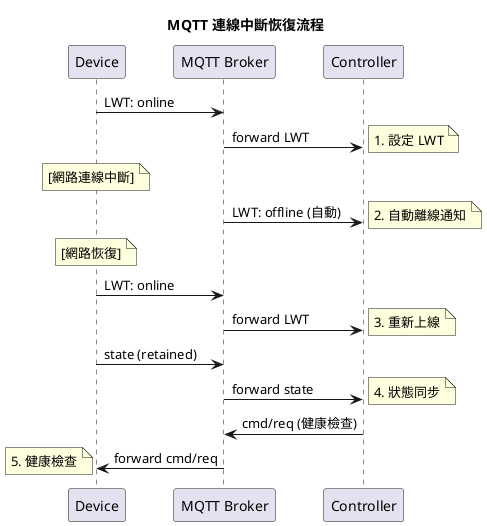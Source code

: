 @startuml
title MQTT 連線中斷恢復流程

participant "Device" as D
participant "MQTT Broker" as B
participant "Controller" as C

D -> B: LWT: online
B -> C: forward LWT
note right: 1. 設定 LWT

note over D: [網路連線中斷]

B -> C: LWT: offline (自動)
note right: 2. 自動離線通知

note over D: [網路恢復]

D -> B: LWT: online
B -> C: forward LWT
note right: 3. 重新上線

D -> B: state (retained)
B -> C: forward state
note right: 4. 狀態同步

C -> B: cmd/req (健康檢查)
B -> D: forward cmd/req
note left: 5. 健康檢查
@enduml